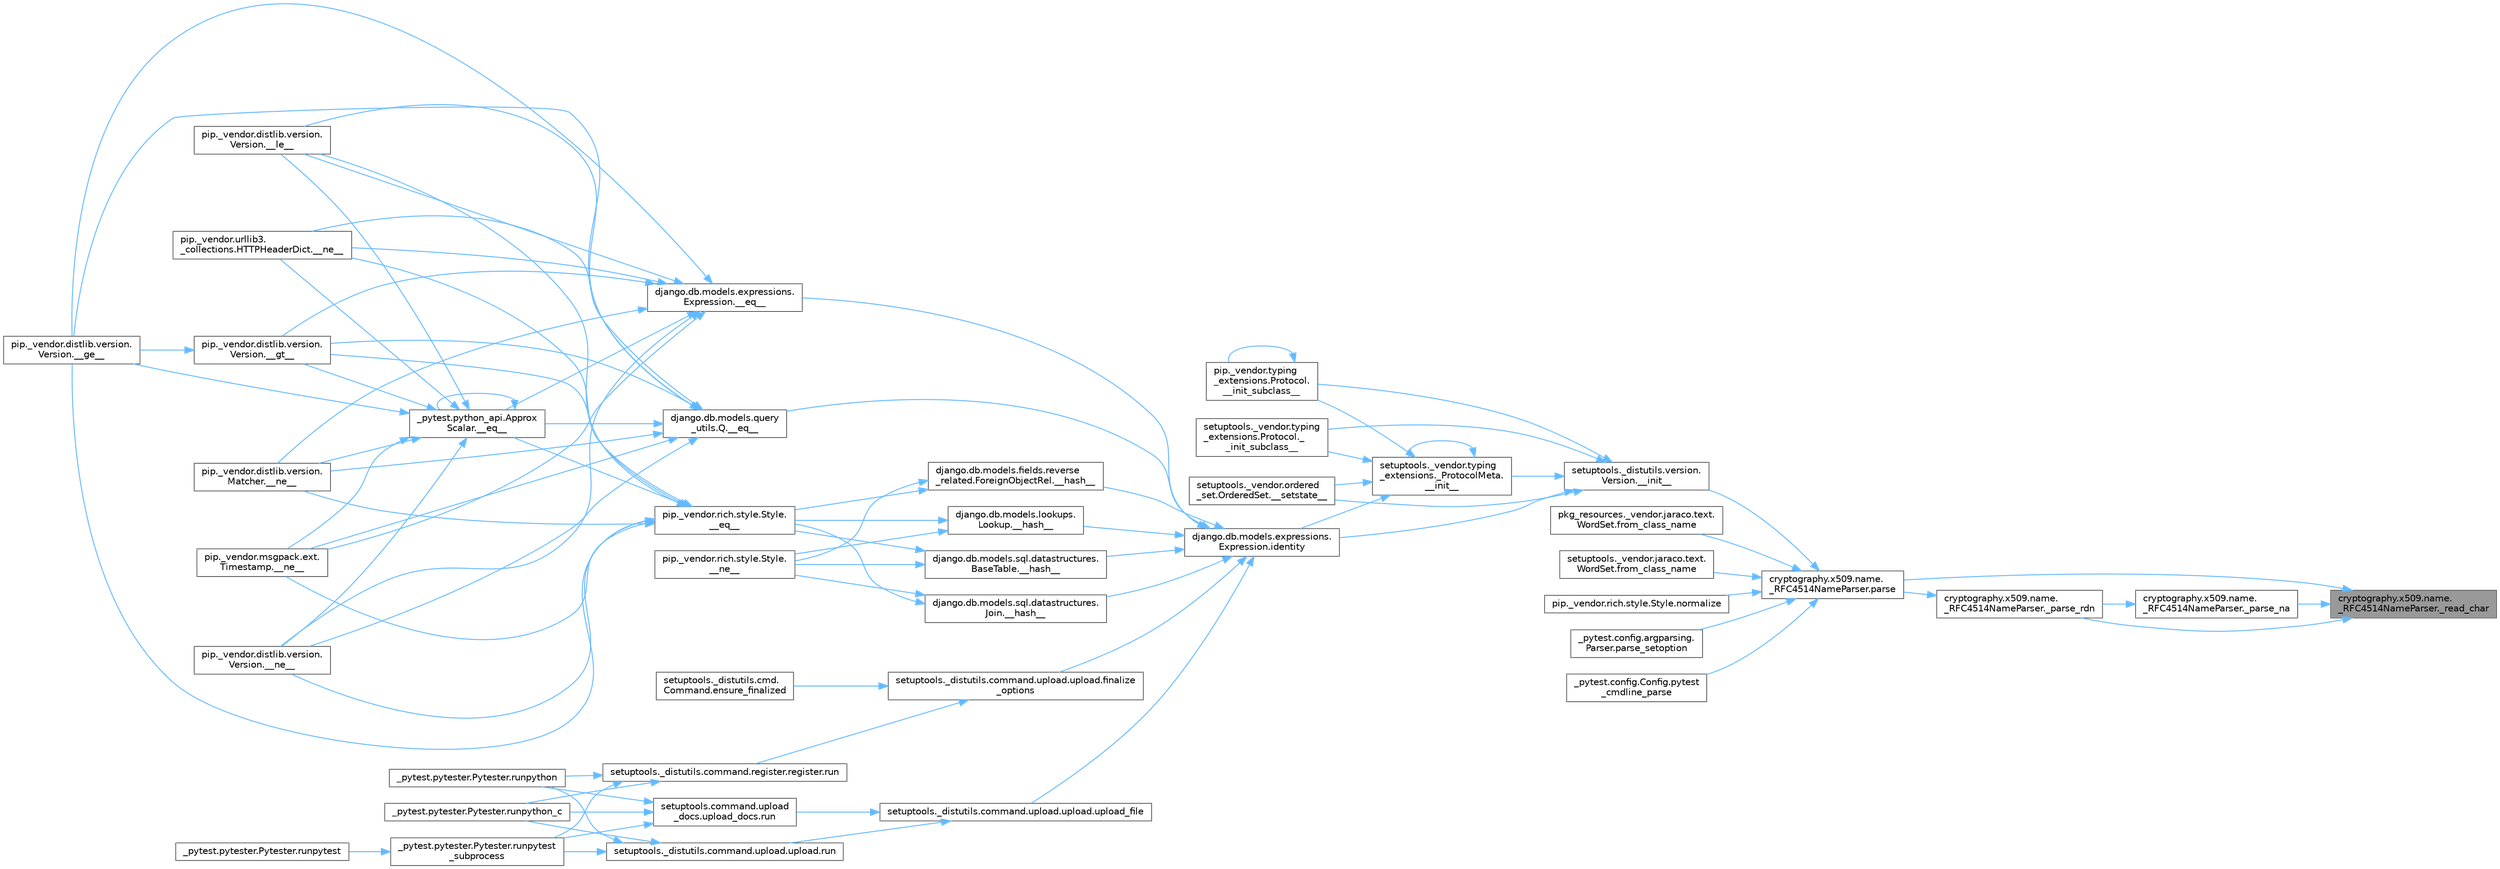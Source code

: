 digraph "cryptography.x509.name._RFC4514NameParser._read_char"
{
 // LATEX_PDF_SIZE
  bgcolor="transparent";
  edge [fontname=Helvetica,fontsize=10,labelfontname=Helvetica,labelfontsize=10];
  node [fontname=Helvetica,fontsize=10,shape=box,height=0.2,width=0.4];
  rankdir="RL";
  Node1 [id="Node000001",label="cryptography.x509.name.\l_RFC4514NameParser._read_char",height=0.2,width=0.4,color="gray40", fillcolor="grey60", style="filled", fontcolor="black",tooltip=" "];
  Node1 -> Node2 [id="edge1_Node000001_Node000002",dir="back",color="steelblue1",style="solid",tooltip=" "];
  Node2 [id="Node000002",label="cryptography.x509.name.\l_RFC4514NameParser._parse_na",height=0.2,width=0.4,color="grey40", fillcolor="white", style="filled",URL="$classcryptography_1_1x509_1_1name_1_1___r_f_c4514_name_parser.html#a0796d2cb99a3a0d57ad7f657017533ad",tooltip=" "];
  Node2 -> Node3 [id="edge2_Node000002_Node000003",dir="back",color="steelblue1",style="solid",tooltip=" "];
  Node3 [id="Node000003",label="cryptography.x509.name.\l_RFC4514NameParser._parse_rdn",height=0.2,width=0.4,color="grey40", fillcolor="white", style="filled",URL="$classcryptography_1_1x509_1_1name_1_1___r_f_c4514_name_parser.html#a47b04115cb085d1686e96e3293a5d540",tooltip=" "];
  Node3 -> Node4 [id="edge3_Node000003_Node000004",dir="back",color="steelblue1",style="solid",tooltip=" "];
  Node4 [id="Node000004",label="cryptography.x509.name.\l_RFC4514NameParser.parse",height=0.2,width=0.4,color="grey40", fillcolor="white", style="filled",URL="$classcryptography_1_1x509_1_1name_1_1___r_f_c4514_name_parser.html#a5bd1479fbb3152f68ea9811fababaaa4",tooltip=" "];
  Node4 -> Node5 [id="edge4_Node000004_Node000005",dir="back",color="steelblue1",style="solid",tooltip=" "];
  Node5 [id="Node000005",label="setuptools._distutils.version.\lVersion.__init__",height=0.2,width=0.4,color="grey40", fillcolor="white", style="filled",URL="$classsetuptools_1_1__distutils_1_1version_1_1_version.html#a6eb3c2f0d326644884717848b784e398",tooltip=" "];
  Node5 -> Node6 [id="edge5_Node000005_Node000006",dir="back",color="steelblue1",style="solid",tooltip=" "];
  Node6 [id="Node000006",label="setuptools._vendor.typing\l_extensions._ProtocolMeta.\l__init__",height=0.2,width=0.4,color="grey40", fillcolor="white", style="filled",URL="$classsetuptools_1_1__vendor_1_1typing__extensions_1_1___protocol_meta.html#a7bbaff8ac6d19534b46bca363ee0b43a",tooltip=" "];
  Node6 -> Node6 [id="edge6_Node000006_Node000006",dir="back",color="steelblue1",style="solid",tooltip=" "];
  Node6 -> Node7 [id="edge7_Node000006_Node000007",dir="back",color="steelblue1",style="solid",tooltip=" "];
  Node7 [id="Node000007",label="pip._vendor.typing\l_extensions.Protocol.\l__init_subclass__",height=0.2,width=0.4,color="grey40", fillcolor="white", style="filled",URL="$classpip_1_1__vendor_1_1typing__extensions_1_1_protocol.html#a2916efc86cebb8aba6deb7fd30b33988",tooltip=" "];
  Node7 -> Node7 [id="edge8_Node000007_Node000007",dir="back",color="steelblue1",style="solid",tooltip=" "];
  Node6 -> Node8 [id="edge9_Node000006_Node000008",dir="back",color="steelblue1",style="solid",tooltip=" "];
  Node8 [id="Node000008",label="setuptools._vendor.typing\l_extensions.Protocol._\l_init_subclass__",height=0.2,width=0.4,color="grey40", fillcolor="white", style="filled",URL="$classsetuptools_1_1__vendor_1_1typing__extensions_1_1_protocol.html#ac6cbebc092a4724ab3704c5334059874",tooltip=" "];
  Node6 -> Node9 [id="edge10_Node000006_Node000009",dir="back",color="steelblue1",style="solid",tooltip=" "];
  Node9 [id="Node000009",label="setuptools._vendor.ordered\l_set.OrderedSet.__setstate__",height=0.2,width=0.4,color="grey40", fillcolor="white", style="filled",URL="$classsetuptools_1_1__vendor_1_1ordered__set_1_1_ordered_set.html#aa7f7de9d987829525d06db565fe1b4a1",tooltip=" "];
  Node6 -> Node10 [id="edge11_Node000006_Node000010",dir="back",color="steelblue1",style="solid",tooltip=" "];
  Node10 [id="Node000010",label="django.db.models.expressions.\lExpression.identity",height=0.2,width=0.4,color="grey40", fillcolor="white", style="filled",URL="$classdjango_1_1db_1_1models_1_1expressions_1_1_expression.html#a10048810b5eb8641acf3bc150731b925",tooltip=" "];
  Node10 -> Node11 [id="edge12_Node000010_Node000011",dir="back",color="steelblue1",style="solid",tooltip=" "];
  Node11 [id="Node000011",label="django.db.models.expressions.\lExpression.__eq__",height=0.2,width=0.4,color="grey40", fillcolor="white", style="filled",URL="$classdjango_1_1db_1_1models_1_1expressions_1_1_expression.html#adb4c2940b4e88b38771aac46593315e1",tooltip=" "];
  Node11 -> Node12 [id="edge13_Node000011_Node000012",dir="back",color="steelblue1",style="solid",tooltip=" "];
  Node12 [id="Node000012",label="_pytest.python_api.Approx\lScalar.__eq__",height=0.2,width=0.4,color="grey40", fillcolor="white", style="filled",URL="$class__pytest_1_1python__api_1_1_approx_scalar.html#af4601ee4ca7409927f88c83ebfc3d923",tooltip=" "];
  Node12 -> Node12 [id="edge14_Node000012_Node000012",dir="back",color="steelblue1",style="solid",tooltip=" "];
  Node12 -> Node13 [id="edge15_Node000012_Node000013",dir="back",color="steelblue1",style="solid",tooltip=" "];
  Node13 [id="Node000013",label="pip._vendor.distlib.version.\lVersion.__ge__",height=0.2,width=0.4,color="grey40", fillcolor="white", style="filled",URL="$classpip_1_1__vendor_1_1distlib_1_1version_1_1_version.html#aa6b7b889cebc687ddb5ed9040d01b1ec",tooltip=" "];
  Node12 -> Node14 [id="edge16_Node000012_Node000014",dir="back",color="steelblue1",style="solid",tooltip=" "];
  Node14 [id="Node000014",label="pip._vendor.distlib.version.\lVersion.__gt__",height=0.2,width=0.4,color="grey40", fillcolor="white", style="filled",URL="$classpip_1_1__vendor_1_1distlib_1_1version_1_1_version.html#a51cf0c8da1bb6829173ff6861b10cb5f",tooltip=" "];
  Node14 -> Node13 [id="edge17_Node000014_Node000013",dir="back",color="steelblue1",style="solid",tooltip=" "];
  Node12 -> Node15 [id="edge18_Node000012_Node000015",dir="back",color="steelblue1",style="solid",tooltip=" "];
  Node15 [id="Node000015",label="pip._vendor.distlib.version.\lVersion.__le__",height=0.2,width=0.4,color="grey40", fillcolor="white", style="filled",URL="$classpip_1_1__vendor_1_1distlib_1_1version_1_1_version.html#ae5e2c5d9b76377e286fcf92a382cbb8b",tooltip=" "];
  Node12 -> Node16 [id="edge19_Node000012_Node000016",dir="back",color="steelblue1",style="solid",tooltip=" "];
  Node16 [id="Node000016",label="pip._vendor.distlib.version.\lMatcher.__ne__",height=0.2,width=0.4,color="grey40", fillcolor="white", style="filled",URL="$classpip_1_1__vendor_1_1distlib_1_1version_1_1_matcher.html#a24f8f8a4686bff3018fee5d22f4e02f1",tooltip=" "];
  Node12 -> Node17 [id="edge20_Node000012_Node000017",dir="back",color="steelblue1",style="solid",tooltip=" "];
  Node17 [id="Node000017",label="pip._vendor.distlib.version.\lVersion.__ne__",height=0.2,width=0.4,color="grey40", fillcolor="white", style="filled",URL="$classpip_1_1__vendor_1_1distlib_1_1version_1_1_version.html#aea3cdf6db007318ab1a2e8d144e2a4a1",tooltip=" "];
  Node12 -> Node18 [id="edge21_Node000012_Node000018",dir="back",color="steelblue1",style="solid",tooltip=" "];
  Node18 [id="Node000018",label="pip._vendor.msgpack.ext.\lTimestamp.__ne__",height=0.2,width=0.4,color="grey40", fillcolor="white", style="filled",URL="$classpip_1_1__vendor_1_1msgpack_1_1ext_1_1_timestamp.html#ac38b8cada8075f7a1133b06bc99b2317",tooltip=" "];
  Node12 -> Node19 [id="edge22_Node000012_Node000019",dir="back",color="steelblue1",style="solid",tooltip=" "];
  Node19 [id="Node000019",label="pip._vendor.urllib3.\l_collections.HTTPHeaderDict.__ne__",height=0.2,width=0.4,color="grey40", fillcolor="white", style="filled",URL="$classpip_1_1__vendor_1_1urllib3_1_1__collections_1_1_h_t_t_p_header_dict.html#aa7766a9499d33160a1258e140e35a806",tooltip=" "];
  Node11 -> Node13 [id="edge23_Node000011_Node000013",dir="back",color="steelblue1",style="solid",tooltip=" "];
  Node11 -> Node14 [id="edge24_Node000011_Node000014",dir="back",color="steelblue1",style="solid",tooltip=" "];
  Node11 -> Node15 [id="edge25_Node000011_Node000015",dir="back",color="steelblue1",style="solid",tooltip=" "];
  Node11 -> Node16 [id="edge26_Node000011_Node000016",dir="back",color="steelblue1",style="solid",tooltip=" "];
  Node11 -> Node17 [id="edge27_Node000011_Node000017",dir="back",color="steelblue1",style="solid",tooltip=" "];
  Node11 -> Node18 [id="edge28_Node000011_Node000018",dir="back",color="steelblue1",style="solid",tooltip=" "];
  Node11 -> Node19 [id="edge29_Node000011_Node000019",dir="back",color="steelblue1",style="solid",tooltip=" "];
  Node10 -> Node20 [id="edge30_Node000010_Node000020",dir="back",color="steelblue1",style="solid",tooltip=" "];
  Node20 [id="Node000020",label="django.db.models.query\l_utils.Q.__eq__",height=0.2,width=0.4,color="grey40", fillcolor="white", style="filled",URL="$classdjango_1_1db_1_1models_1_1query__utils_1_1_q.html#aa83c3e0a1d5257be65a946fcc4baf58a",tooltip=" "];
  Node20 -> Node12 [id="edge31_Node000020_Node000012",dir="back",color="steelblue1",style="solid",tooltip=" "];
  Node20 -> Node13 [id="edge32_Node000020_Node000013",dir="back",color="steelblue1",style="solid",tooltip=" "];
  Node20 -> Node14 [id="edge33_Node000020_Node000014",dir="back",color="steelblue1",style="solid",tooltip=" "];
  Node20 -> Node15 [id="edge34_Node000020_Node000015",dir="back",color="steelblue1",style="solid",tooltip=" "];
  Node20 -> Node16 [id="edge35_Node000020_Node000016",dir="back",color="steelblue1",style="solid",tooltip=" "];
  Node20 -> Node17 [id="edge36_Node000020_Node000017",dir="back",color="steelblue1",style="solid",tooltip=" "];
  Node20 -> Node18 [id="edge37_Node000020_Node000018",dir="back",color="steelblue1",style="solid",tooltip=" "];
  Node20 -> Node19 [id="edge38_Node000020_Node000019",dir="back",color="steelblue1",style="solid",tooltip=" "];
  Node10 -> Node21 [id="edge39_Node000010_Node000021",dir="back",color="steelblue1",style="solid",tooltip=" "];
  Node21 [id="Node000021",label="django.db.models.fields.reverse\l_related.ForeignObjectRel.__hash__",height=0.2,width=0.4,color="grey40", fillcolor="white", style="filled",URL="$classdjango_1_1db_1_1models_1_1fields_1_1reverse__related_1_1_foreign_object_rel.html#aa0478c97c51638ebbe5b348c9ace7a13",tooltip=" "];
  Node21 -> Node22 [id="edge40_Node000021_Node000022",dir="back",color="steelblue1",style="solid",tooltip=" "];
  Node22 [id="Node000022",label="pip._vendor.rich.style.Style.\l__eq__",height=0.2,width=0.4,color="grey40", fillcolor="white", style="filled",URL="$classpip_1_1__vendor_1_1rich_1_1style_1_1_style.html#aa1040cd22d3171dc8ac3f0ce31653284",tooltip=" "];
  Node22 -> Node12 [id="edge41_Node000022_Node000012",dir="back",color="steelblue1",style="solid",tooltip=" "];
  Node22 -> Node13 [id="edge42_Node000022_Node000013",dir="back",color="steelblue1",style="solid",tooltip=" "];
  Node22 -> Node14 [id="edge43_Node000022_Node000014",dir="back",color="steelblue1",style="solid",tooltip=" "];
  Node22 -> Node15 [id="edge44_Node000022_Node000015",dir="back",color="steelblue1",style="solid",tooltip=" "];
  Node22 -> Node16 [id="edge45_Node000022_Node000016",dir="back",color="steelblue1",style="solid",tooltip=" "];
  Node22 -> Node17 [id="edge46_Node000022_Node000017",dir="back",color="steelblue1",style="solid",tooltip=" "];
  Node22 -> Node18 [id="edge47_Node000022_Node000018",dir="back",color="steelblue1",style="solid",tooltip=" "];
  Node22 -> Node19 [id="edge48_Node000022_Node000019",dir="back",color="steelblue1",style="solid",tooltip=" "];
  Node21 -> Node23 [id="edge49_Node000021_Node000023",dir="back",color="steelblue1",style="solid",tooltip=" "];
  Node23 [id="Node000023",label="pip._vendor.rich.style.Style.\l__ne__",height=0.2,width=0.4,color="grey40", fillcolor="white", style="filled",URL="$classpip_1_1__vendor_1_1rich_1_1style_1_1_style.html#a97595d869459e2d619505c87c0b9fe81",tooltip=" "];
  Node10 -> Node24 [id="edge50_Node000010_Node000024",dir="back",color="steelblue1",style="solid",tooltip=" "];
  Node24 [id="Node000024",label="django.db.models.lookups.\lLookup.__hash__",height=0.2,width=0.4,color="grey40", fillcolor="white", style="filled",URL="$classdjango_1_1db_1_1models_1_1lookups_1_1_lookup.html#a05201ecef16ee5ad8c9a403b7ebbc268",tooltip=" "];
  Node24 -> Node22 [id="edge51_Node000024_Node000022",dir="back",color="steelblue1",style="solid",tooltip=" "];
  Node24 -> Node23 [id="edge52_Node000024_Node000023",dir="back",color="steelblue1",style="solid",tooltip=" "];
  Node10 -> Node25 [id="edge53_Node000010_Node000025",dir="back",color="steelblue1",style="solid",tooltip=" "];
  Node25 [id="Node000025",label="django.db.models.sql.datastructures.\lBaseTable.__hash__",height=0.2,width=0.4,color="grey40", fillcolor="white", style="filled",URL="$classdjango_1_1db_1_1models_1_1sql_1_1datastructures_1_1_base_table.html#aebcfbba4343eb7a1520718b608feaaa6",tooltip=" "];
  Node25 -> Node22 [id="edge54_Node000025_Node000022",dir="back",color="steelblue1",style="solid",tooltip=" "];
  Node25 -> Node23 [id="edge55_Node000025_Node000023",dir="back",color="steelblue1",style="solid",tooltip=" "];
  Node10 -> Node26 [id="edge56_Node000010_Node000026",dir="back",color="steelblue1",style="solid",tooltip=" "];
  Node26 [id="Node000026",label="django.db.models.sql.datastructures.\lJoin.__hash__",height=0.2,width=0.4,color="grey40", fillcolor="white", style="filled",URL="$classdjango_1_1db_1_1models_1_1sql_1_1datastructures_1_1_join.html#adcb5282598b4e04b92f6bd262f0d360c",tooltip=" "];
  Node26 -> Node22 [id="edge57_Node000026_Node000022",dir="back",color="steelblue1",style="solid",tooltip=" "];
  Node26 -> Node23 [id="edge58_Node000026_Node000023",dir="back",color="steelblue1",style="solid",tooltip=" "];
  Node10 -> Node27 [id="edge59_Node000010_Node000027",dir="back",color="steelblue1",style="solid",tooltip=" "];
  Node27 [id="Node000027",label="setuptools._distutils.command.upload.upload.finalize\l_options",height=0.2,width=0.4,color="grey40", fillcolor="white", style="filled",URL="$classsetuptools_1_1__distutils_1_1command_1_1upload_1_1upload.html#a9c94c240a676c164b8b18a141bc48c4c",tooltip=" "];
  Node27 -> Node28 [id="edge60_Node000027_Node000028",dir="back",color="steelblue1",style="solid",tooltip=" "];
  Node28 [id="Node000028",label="setuptools._distutils.cmd.\lCommand.ensure_finalized",height=0.2,width=0.4,color="grey40", fillcolor="white", style="filled",URL="$classsetuptools_1_1__distutils_1_1cmd_1_1_command.html#a3d586ca13afbfed87a11872fd15515ab",tooltip=" "];
  Node27 -> Node29 [id="edge61_Node000027_Node000029",dir="back",color="steelblue1",style="solid",tooltip=" "];
  Node29 [id="Node000029",label="setuptools._distutils.command.register.register.run",height=0.2,width=0.4,color="grey40", fillcolor="white", style="filled",URL="$classsetuptools_1_1__distutils_1_1command_1_1register_1_1register.html#a2c04b126757f477c907033d7f3d0e169",tooltip=" "];
  Node29 -> Node30 [id="edge62_Node000029_Node000030",dir="back",color="steelblue1",style="solid",tooltip=" "];
  Node30 [id="Node000030",label="_pytest.pytester.Pytester.runpytest\l_subprocess",height=0.2,width=0.4,color="grey40", fillcolor="white", style="filled",URL="$class__pytest_1_1pytester_1_1_pytester.html#a59323c6d6a1469a1206f1c0b8fce99c9",tooltip=" "];
  Node30 -> Node31 [id="edge63_Node000030_Node000031",dir="back",color="steelblue1",style="solid",tooltip=" "];
  Node31 [id="Node000031",label="_pytest.pytester.Pytester.runpytest",height=0.2,width=0.4,color="grey40", fillcolor="white", style="filled",URL="$class__pytest_1_1pytester_1_1_pytester.html#a2765db48ffe1b8853581d711ff43a87b",tooltip=" "];
  Node29 -> Node32 [id="edge64_Node000029_Node000032",dir="back",color="steelblue1",style="solid",tooltip=" "];
  Node32 [id="Node000032",label="_pytest.pytester.Pytester.runpython",height=0.2,width=0.4,color="grey40", fillcolor="white", style="filled",URL="$class__pytest_1_1pytester_1_1_pytester.html#a4e0c539507f15fd333cf618faf9687ef",tooltip=" "];
  Node29 -> Node33 [id="edge65_Node000029_Node000033",dir="back",color="steelblue1",style="solid",tooltip=" "];
  Node33 [id="Node000033",label="_pytest.pytester.Pytester.runpython_c",height=0.2,width=0.4,color="grey40", fillcolor="white", style="filled",URL="$class__pytest_1_1pytester_1_1_pytester.html#aea789acfe206d9c40d9a6bf54a337f2a",tooltip=" "];
  Node10 -> Node34 [id="edge66_Node000010_Node000034",dir="back",color="steelblue1",style="solid",tooltip=" "];
  Node34 [id="Node000034",label="setuptools._distutils.command.upload.upload.upload_file",height=0.2,width=0.4,color="grey40", fillcolor="white", style="filled",URL="$classsetuptools_1_1__distutils_1_1command_1_1upload_1_1upload.html#aa7d9089079f68edc3d38061fcc04211f",tooltip=" "];
  Node34 -> Node35 [id="edge67_Node000034_Node000035",dir="back",color="steelblue1",style="solid",tooltip=" "];
  Node35 [id="Node000035",label="setuptools._distutils.command.upload.upload.run",height=0.2,width=0.4,color="grey40", fillcolor="white", style="filled",URL="$classsetuptools_1_1__distutils_1_1command_1_1upload_1_1upload.html#ace38d87cba47d2d4fea6a9cfd3328afe",tooltip=" "];
  Node35 -> Node30 [id="edge68_Node000035_Node000030",dir="back",color="steelblue1",style="solid",tooltip=" "];
  Node35 -> Node32 [id="edge69_Node000035_Node000032",dir="back",color="steelblue1",style="solid",tooltip=" "];
  Node35 -> Node33 [id="edge70_Node000035_Node000033",dir="back",color="steelblue1",style="solid",tooltip=" "];
  Node34 -> Node36 [id="edge71_Node000034_Node000036",dir="back",color="steelblue1",style="solid",tooltip=" "];
  Node36 [id="Node000036",label="setuptools.command.upload\l_docs.upload_docs.run",height=0.2,width=0.4,color="grey40", fillcolor="white", style="filled",URL="$classsetuptools_1_1command_1_1upload__docs_1_1upload__docs.html#aa4dc06178a865c40dcd7fe0cd77a2bfe",tooltip=" "];
  Node36 -> Node30 [id="edge72_Node000036_Node000030",dir="back",color="steelblue1",style="solid",tooltip=" "];
  Node36 -> Node32 [id="edge73_Node000036_Node000032",dir="back",color="steelblue1",style="solid",tooltip=" "];
  Node36 -> Node33 [id="edge74_Node000036_Node000033",dir="back",color="steelblue1",style="solid",tooltip=" "];
  Node5 -> Node7 [id="edge75_Node000005_Node000007",dir="back",color="steelblue1",style="solid",tooltip=" "];
  Node5 -> Node8 [id="edge76_Node000005_Node000008",dir="back",color="steelblue1",style="solid",tooltip=" "];
  Node5 -> Node9 [id="edge77_Node000005_Node000009",dir="back",color="steelblue1",style="solid",tooltip=" "];
  Node5 -> Node10 [id="edge78_Node000005_Node000010",dir="back",color="steelblue1",style="solid",tooltip=" "];
  Node4 -> Node37 [id="edge79_Node000004_Node000037",dir="back",color="steelblue1",style="solid",tooltip=" "];
  Node37 [id="Node000037",label="pkg_resources._vendor.jaraco.text.\lWordSet.from_class_name",height=0.2,width=0.4,color="grey40", fillcolor="white", style="filled",URL="$classpkg__resources_1_1__vendor_1_1jaraco_1_1text_1_1_word_set.html#a34e366f395f8e0b61e6b66a93bc8e848",tooltip=" "];
  Node4 -> Node38 [id="edge80_Node000004_Node000038",dir="back",color="steelblue1",style="solid",tooltip=" "];
  Node38 [id="Node000038",label="setuptools._vendor.jaraco.text.\lWordSet.from_class_name",height=0.2,width=0.4,color="grey40", fillcolor="white", style="filled",URL="$classsetuptools_1_1__vendor_1_1jaraco_1_1text_1_1_word_set.html#acc6d49fea7948867996de1a704579124",tooltip=" "];
  Node4 -> Node39 [id="edge81_Node000004_Node000039",dir="back",color="steelblue1",style="solid",tooltip=" "];
  Node39 [id="Node000039",label="pip._vendor.rich.style.Style.normalize",height=0.2,width=0.4,color="grey40", fillcolor="white", style="filled",URL="$classpip_1_1__vendor_1_1rich_1_1style_1_1_style.html#a702aa841b25a26307558cb52dcb12f0d",tooltip=" "];
  Node4 -> Node40 [id="edge82_Node000004_Node000040",dir="back",color="steelblue1",style="solid",tooltip=" "];
  Node40 [id="Node000040",label="_pytest.config.argparsing.\lParser.parse_setoption",height=0.2,width=0.4,color="grey40", fillcolor="white", style="filled",URL="$class__pytest_1_1config_1_1argparsing_1_1_parser.html#a406b16cc4dad29c64f46812c624e203c",tooltip=" "];
  Node4 -> Node41 [id="edge83_Node000004_Node000041",dir="back",color="steelblue1",style="solid",tooltip=" "];
  Node41 [id="Node000041",label="_pytest.config.Config.pytest\l_cmdline_parse",height=0.2,width=0.4,color="grey40", fillcolor="white", style="filled",URL="$class__pytest_1_1config_1_1_config.html#a87d1af36d8238d7df5315b782f91fc1d",tooltip=" "];
  Node1 -> Node3 [id="edge84_Node000001_Node000003",dir="back",color="steelblue1",style="solid",tooltip=" "];
  Node1 -> Node4 [id="edge85_Node000001_Node000004",dir="back",color="steelblue1",style="solid",tooltip=" "];
}
